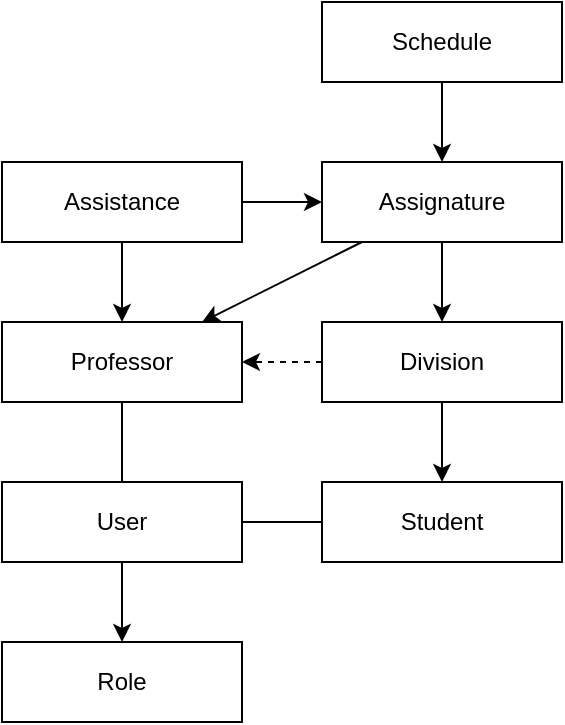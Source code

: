 <mxfile>
    <diagram id="pa1jhYXiebQB06NnIvfv" name="Page-1">
        <mxGraphModel dx="667" dy="680" grid="1" gridSize="10" guides="1" tooltips="1" connect="1" arrows="1" fold="1" page="1" pageScale="1" pageWidth="850" pageHeight="1100" math="0" shadow="0">
            <root>
                <mxCell id="0"/>
                <mxCell id="1" parent="0"/>
                <mxCell id="27" style="edgeStyle=none;html=1;noEdgeStyle=1;" edge="1" parent="1" source="3" target="4">
                    <mxGeometry relative="1" as="geometry"/>
                </mxCell>
                <mxCell id="3" value="User" style="rounded=0;whiteSpace=wrap;html=1;" vertex="1" parent="1">
                    <mxGeometry x="120" y="440" width="120" height="40" as="geometry"/>
                </mxCell>
                <mxCell id="4" value="Role" style="rounded=0;whiteSpace=wrap;html=1;" vertex="1" parent="1">
                    <mxGeometry x="120" y="520" width="120" height="40" as="geometry"/>
                </mxCell>
                <mxCell id="28" style="edgeStyle=none;html=1;noEdgeStyle=1;" edge="1" parent="1" source="17" target="22">
                    <mxGeometry relative="1" as="geometry"/>
                </mxCell>
                <mxCell id="31" style="edgeStyle=none;html=1;noEdgeStyle=1;" edge="1" parent="1" source="17" target="18">
                    <mxGeometry relative="1" as="geometry"/>
                </mxCell>
                <mxCell id="17" value="Assignature" style="rounded=0;whiteSpace=wrap;html=1;" vertex="1" parent="1">
                    <mxGeometry x="280" y="280" width="120" height="40" as="geometry"/>
                </mxCell>
                <mxCell id="30" style="edgeStyle=none;html=1;noEdgeStyle=1;" edge="1" parent="1" source="18" target="24">
                    <mxGeometry relative="1" as="geometry"/>
                </mxCell>
                <mxCell id="35" style="edgeStyle=none;html=1;entryX=1;entryY=0.5;entryDx=0;entryDy=0;dashed=1;" edge="1" parent="1" source="18" target="22">
                    <mxGeometry relative="1" as="geometry"/>
                </mxCell>
                <mxCell id="18" value="Division" style="rounded=0;whiteSpace=wrap;html=1;" vertex="1" parent="1">
                    <mxGeometry x="280" y="360" width="120" height="40" as="geometry"/>
                </mxCell>
                <mxCell id="32" style="edgeStyle=none;html=1;noEdgeStyle=1;" edge="1" parent="1" source="19" target="17">
                    <mxGeometry relative="1" as="geometry"/>
                </mxCell>
                <mxCell id="19" value="Schedule" style="rounded=0;whiteSpace=wrap;html=1;" vertex="1" parent="1">
                    <mxGeometry x="280" y="200" width="120" height="40" as="geometry"/>
                </mxCell>
                <mxCell id="33" style="edgeStyle=none;html=1;noEdgeStyle=1;" edge="1" parent="1" source="20" target="17">
                    <mxGeometry relative="1" as="geometry"/>
                </mxCell>
                <mxCell id="34" style="edgeStyle=none;html=1;noEdgeStyle=1;" edge="1" parent="1" source="20" target="22">
                    <mxGeometry relative="1" as="geometry"/>
                </mxCell>
                <mxCell id="20" value="Assistance" style="rounded=0;whiteSpace=wrap;html=1;" vertex="1" parent="1">
                    <mxGeometry x="120" y="280" width="120" height="40" as="geometry"/>
                </mxCell>
                <mxCell id="25" style="edgeStyle=none;html=1;noEdgeStyle=1;endArrow=none;endFill=0;" edge="1" parent="1" source="22" target="3">
                    <mxGeometry relative="1" as="geometry"/>
                </mxCell>
                <mxCell id="22" value="Professor" style="rounded=0;whiteSpace=wrap;html=1;" vertex="1" parent="1">
                    <mxGeometry x="120" y="360" width="120" height="40" as="geometry"/>
                </mxCell>
                <mxCell id="26" style="edgeStyle=none;html=1;noEdgeStyle=1;endArrow=none;endFill=0;" edge="1" parent="1" source="24" target="3">
                    <mxGeometry relative="1" as="geometry"/>
                </mxCell>
                <mxCell id="24" value="Student" style="rounded=0;whiteSpace=wrap;html=1;" vertex="1" parent="1">
                    <mxGeometry x="280" y="440" width="120" height="40" as="geometry"/>
                </mxCell>
            </root>
        </mxGraphModel>
    </diagram>
</mxfile>